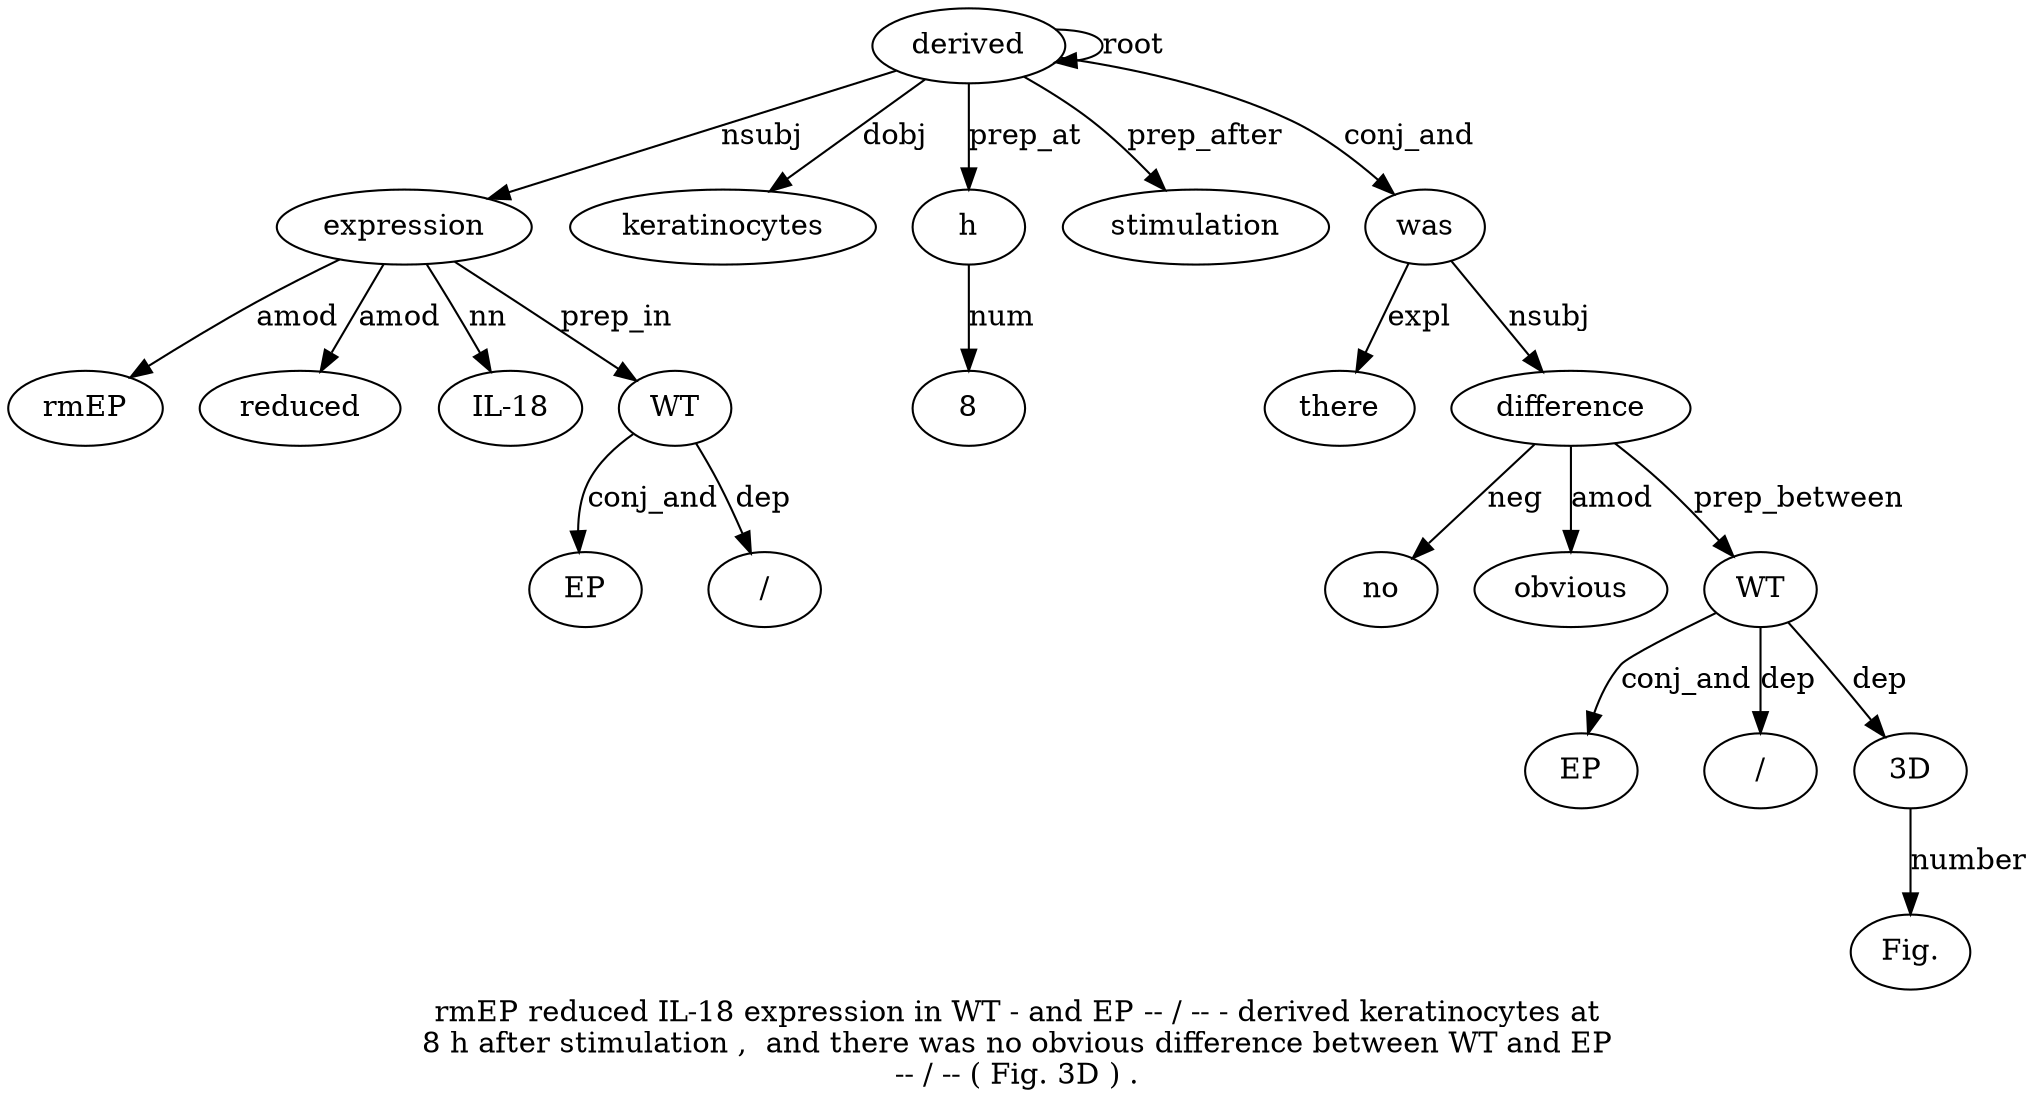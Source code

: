 digraph "rmEP reduced IL-18 expression in WT - and EP -- / -- - derived keratinocytes at 8 h after stimulation ,  and there was no obvious difference between WT and EP -- / -- ( Fig. 3D ) ." {
label="rmEP reduced IL-18 expression in WT - and EP -- / -- - derived keratinocytes at
8 h after stimulation ,  and there was no obvious difference between WT and EP
-- / -- ( Fig. 3D ) .";
expression4 [style=filled, fillcolor=white, label=expression];
rmEP1 [style=filled, fillcolor=white, label=rmEP];
expression4 -> rmEP1  [label=amod];
reduced2 [style=filled, fillcolor=white, label=reduced];
expression4 -> reduced2  [label=amod];
"IL-183" [style=filled, fillcolor=white, label="IL-18"];
expression4 -> "IL-183"  [label=nn];
derived14 [style=filled, fillcolor=white, label=derived];
derived14 -> expression4  [label=nsubj];
WT6 [style=filled, fillcolor=white, label=WT];
expression4 -> WT6  [label=prep_in];
EP9 [style=filled, fillcolor=white, label=EP];
WT6 -> EP9  [label=conj_and];
"/11" [style=filled, fillcolor=white, label="/"];
WT6 -> "/11"  [label=dep];
derived14 -> derived14  [label=root];
keratinocytes15 [style=filled, fillcolor=white, label=keratinocytes];
derived14 -> keratinocytes15  [label=dobj];
h18 [style=filled, fillcolor=white, label=h];
817 [style=filled, fillcolor=white, label=8];
h18 -> 817  [label=num];
derived14 -> h18  [label=prep_at];
stimulation20 [style=filled, fillcolor=white, label=stimulation];
derived14 -> stimulation20  [label=prep_after];
was24 [style=filled, fillcolor=white, label=was];
there23 [style=filled, fillcolor=white, label=there];
was24 -> there23  [label=expl];
derived14 -> was24  [label=conj_and];
difference27 [style=filled, fillcolor=white, label=difference];
no25 [style=filled, fillcolor=white, label=no];
difference27 -> no25  [label=neg];
obvious26 [style=filled, fillcolor=white, label=obvious];
difference27 -> obvious26  [label=amod];
was24 -> difference27  [label=nsubj];
WT29 [style=filled, fillcolor=white, label=WT];
difference27 -> WT29  [label=prep_between];
EP31 [style=filled, fillcolor=white, label=EP];
WT29 -> EP31  [label=conj_and];
"/33" [style=filled, fillcolor=white, label="/"];
WT29 -> "/33"  [label=dep];
"3D37" [style=filled, fillcolor=white, label="3D"];
"Fig.36" [style=filled, fillcolor=white, label="Fig."];
"3D37" -> "Fig.36"  [label=number];
WT29 -> "3D37"  [label=dep];
}
